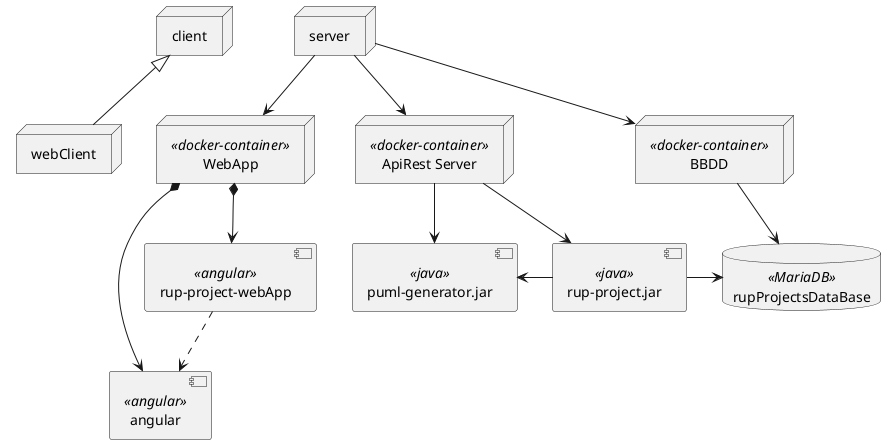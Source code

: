 @startuml

node client
node server

'together con todas las del servidor
' '' con las del cliente

node webAppContainer <<docker-container>> as "WebApp"
node webServerContainer <<docker-container>>  as "ApiRest Server"
node databaseContainer <<docker-container>>  as "BBDD"

node webClient
client <|-- webClient

component webApp as "rup-project-webApp" <<angular>>
component angular as "angular" <<angular>>
component webServerApp as "rup-project.jar" <<java>>
component pumlGenerator as "puml-generator.jar" <<java>>
database rupProjectsDataBase as "rupProjectsDataBase" <<MariaDB>>

client .[hidden]right. server
webServerApp .[hidden]left. webApp

server --> webAppContainer
server --> webServerContainer
server --> databaseContainer
webAppContainer *--> webApp
webAppContainer *--> angular
webApp .down.>angular
webServerContainer --> webServerApp
webServerContainer --> pumlGenerator
webServerApp -left-> pumlGenerator
databaseContainer --> rupProjectsDataBase
webServerApp -right-> rupProjectsDataBase

@enduml
